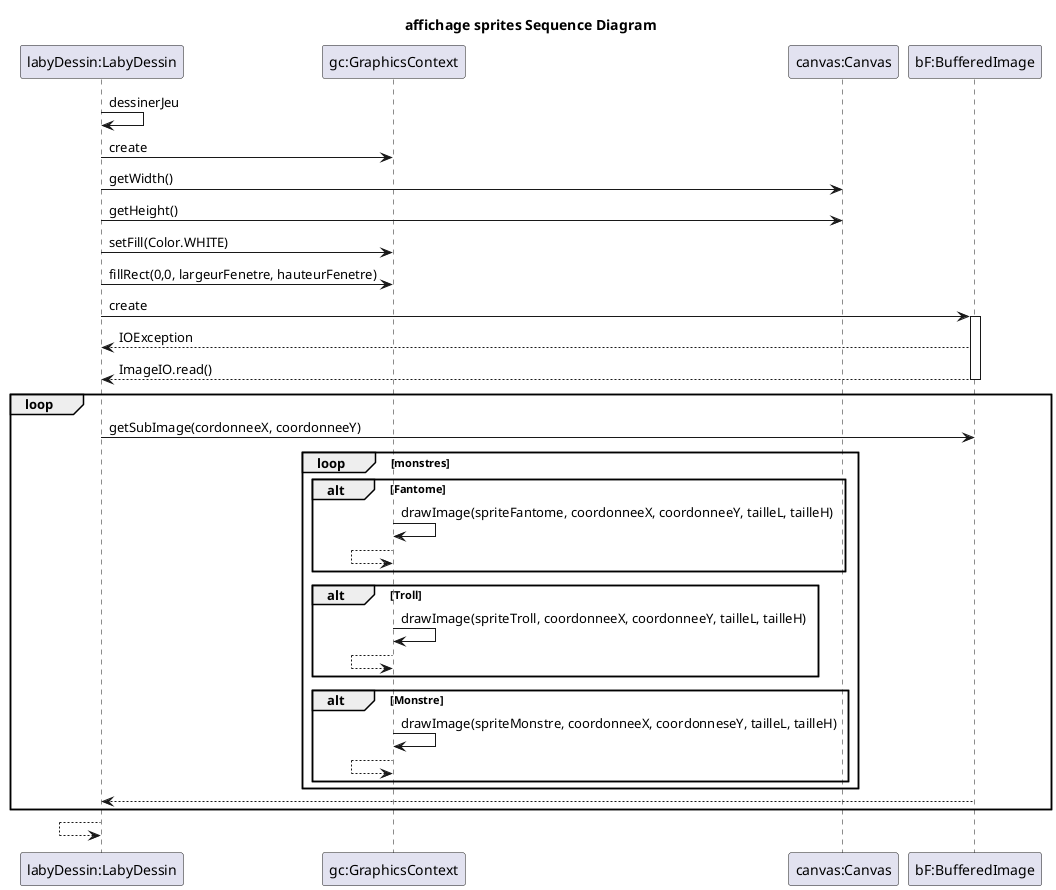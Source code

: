 @startuml
title affichage sprites Sequence Diagram

participant "labyDessin:LabyDessin" as labyDessin
participant "gc:GraphicsContext" as gc
participant "canvas:Canvas" as canvas
participant "bF:BufferedImage" as bF

labyDessin -> labyDessin: dessinerJeu
labyDessin -> gc: create
labyDessin -> canvas:getWidth()
labyDessin -> canvas:getHeight()
labyDessin -> gc: setFill(Color.WHITE)
labyDessin -> gc: fillRect(0,0, largeurFenetre, hauteurFenetre)
labyDessin -> bF: create
activate bF
labyDessin <-- bF: IOException
labyDessin <-- bF: ImageIO.read()
deactivate bF
loop
    labyDessin -> bF: getSubImage(cordonneeX, coordonneeY)
    loop monstres
        alt Fantome
            gc -> gc:drawImage(spriteFantome, coordonneeX, coordonneeY, tailleL, tailleH)
            gc <-- gc
        end
        alt Troll
            gc -> gc:drawImage(spriteTroll, coordonneeX, coordonneeY, tailleL, tailleH)
            gc <-- gc
        end
        alt Monstre
            gc -> gc:drawImage(spriteMonstre, coordonneeX, coordonneseY, tailleL, tailleH)
            gc <-- gc
        end
    end
    labyDessin <-- bF
end

labyDessin <-- labyDessin





@enduml
